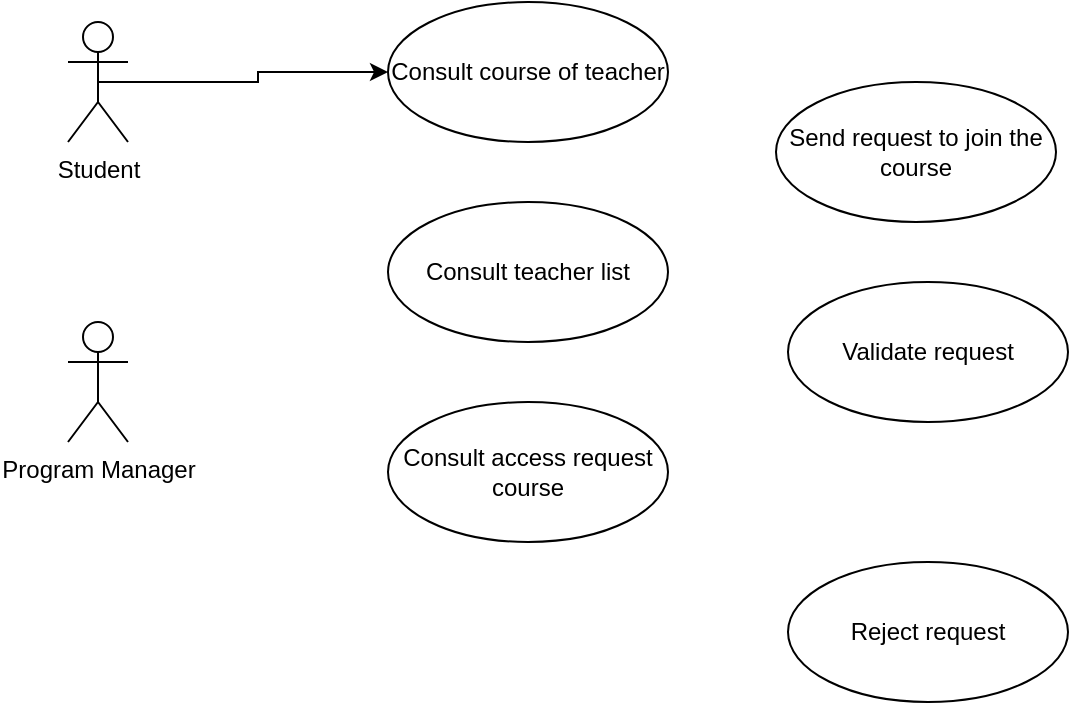 <mxfile version="28.1.0">
  <diagram name="Page-1" id="LY0AxK4GpgE67kxoORs5">
    <mxGraphModel dx="872" dy="495" grid="1" gridSize="10" guides="1" tooltips="1" connect="1" arrows="1" fold="1" page="1" pageScale="1" pageWidth="827" pageHeight="1169" math="0" shadow="0">
      <root>
        <mxCell id="0" />
        <mxCell id="1" parent="0" />
        <mxCell id="c0alFLCfjklXD5EnLxW_-1" value="Validate request" style="ellipse;whiteSpace=wrap;html=1;" parent="1" vertex="1">
          <mxGeometry x="420" y="330" width="140" height="70" as="geometry" />
        </mxCell>
        <mxCell id="c0alFLCfjklXD5EnLxW_-2" value="Reject request" style="ellipse;whiteSpace=wrap;html=1;" parent="1" vertex="1">
          <mxGeometry x="420" y="470" width="140" height="70" as="geometry" />
        </mxCell>
        <mxCell id="c0alFLCfjklXD5EnLxW_-3" value="Consult access request course" style="ellipse;whiteSpace=wrap;html=1;" parent="1" vertex="1">
          <mxGeometry x="220" y="390" width="140" height="70" as="geometry" />
        </mxCell>
        <mxCell id="c0alFLCfjklXD5EnLxW_-4" value="Consult course of teac&lt;span style=&quot;background-color: transparent; color: light-dark(rgb(0, 0, 0), rgb(255, 255, 255));&quot;&gt;her&lt;/span&gt;" style="ellipse;whiteSpace=wrap;html=1;" parent="1" vertex="1">
          <mxGeometry x="220" y="190" width="140" height="70" as="geometry" />
        </mxCell>
        <mxCell id="c0alFLCfjklXD5EnLxW_-5" value="Consult teacher list" style="ellipse;whiteSpace=wrap;html=1;" parent="1" vertex="1">
          <mxGeometry x="220" y="290" width="140" height="70" as="geometry" />
        </mxCell>
        <mxCell id="H0Zsa2ntBKGtl11hlLPV-1" value="Send request to join the course" style="ellipse;whiteSpace=wrap;html=1;" vertex="1" parent="1">
          <mxGeometry x="414" y="230" width="140" height="70" as="geometry" />
        </mxCell>
        <mxCell id="H0Zsa2ntBKGtl11hlLPV-4" style="edgeStyle=orthogonalEdgeStyle;rounded=0;orthogonalLoop=1;jettySize=auto;html=1;exitX=0.5;exitY=0.5;exitDx=0;exitDy=0;exitPerimeter=0;" edge="1" parent="1" source="H0Zsa2ntBKGtl11hlLPV-2" target="c0alFLCfjklXD5EnLxW_-4">
          <mxGeometry relative="1" as="geometry" />
        </mxCell>
        <mxCell id="H0Zsa2ntBKGtl11hlLPV-2" value="Student" style="shape=umlActor;verticalLabelPosition=bottom;verticalAlign=top;html=1;" vertex="1" parent="1">
          <mxGeometry x="60" y="200" width="30" height="60" as="geometry" />
        </mxCell>
        <mxCell id="H0Zsa2ntBKGtl11hlLPV-3" value="Program M&lt;span style=&quot;background-color: transparent; color: light-dark(rgb(0, 0, 0), rgb(255, 255, 255));&quot;&gt;anager&lt;/span&gt;" style="shape=umlActor;verticalLabelPosition=bottom;verticalAlign=top;html=1;" vertex="1" parent="1">
          <mxGeometry x="60" y="350" width="30" height="60" as="geometry" />
        </mxCell>
      </root>
    </mxGraphModel>
  </diagram>
</mxfile>
